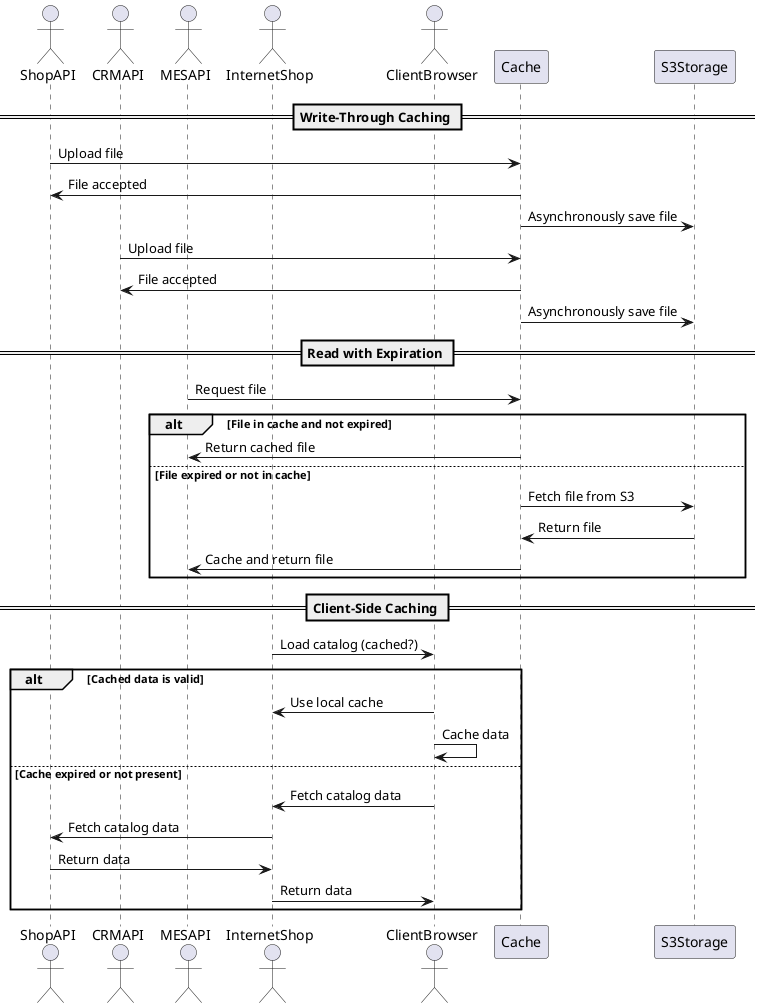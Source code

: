 @startuml

actor ShopAPI
actor CRMAPI
actor MESAPI
actor InternetShop
actor ClientBrowser

participant Cache
participant S3Storage

== Write-Through Caching ==
ShopAPI -> Cache: Upload file
Cache -> ShopAPI: File accepted
Cache -> S3Storage: Asynchronously save file

CRMAPI -> Cache: Upload file
Cache -> CRMAPI: File accepted
Cache -> S3Storage: Asynchronously save file

== Read with Expiration ==
MESAPI -> Cache: Request file
alt File in cache and not expired
    Cache -> MESAPI: Return cached file
else File expired or not in cache
    Cache -> S3Storage: Fetch file from S3
    S3Storage -> Cache: Return file
    Cache -> MESAPI: Cache and return file
end

== Client-Side Caching ==
InternetShop -> ClientBrowser: Load catalog (cached?)
alt Cached data is valid
    ClientBrowser -> InternetShop: Use local cache
    ClientBrowser -> ClientBrowser: Cache data
else Cache expired or not present
    ClientBrowser -> InternetShop: Fetch catalog data
    InternetShop -> ShopAPI: Fetch catalog data
    ShopAPI -> InternetShop: Return data
    InternetShop -> ClientBrowser: Return data
end

@enduml